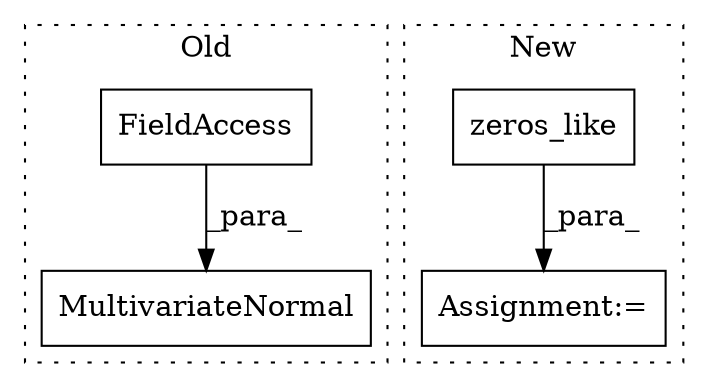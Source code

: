 digraph G {
subgraph cluster0 {
1 [label="MultivariateNormal" a="32" s="10530,10586" l="19,1" shape="box"];
3 [label="FieldAccess" a="22" s="10564" l="22" shape="box"];
label = "Old";
style="dotted";
}
subgraph cluster1 {
2 [label="zeros_like" a="32" s="9808,9845" l="11,1" shape="box"];
4 [label="Assignment:=" a="7" s="9769" l="1" shape="box"];
label = "New";
style="dotted";
}
2 -> 4 [label="_para_"];
3 -> 1 [label="_para_"];
}